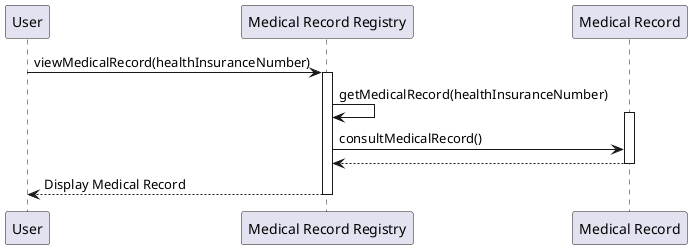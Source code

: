 

@startuml ConsultMedicalRecordSequence

participant User as user
participant "Medical Record Registry" as Registry
participant "Medical Record" as Record


user -> Registry: viewMedicalRecord(healthInsuranceNumber)
activate Registry
Registry -> Registry: getMedicalRecord(healthInsuranceNumber)
activate Record
Registry -> Record: consultMedicalRecord()
Record --> Registry
deactivate Record
Registry --> user: Display Medical Record
deactivate Registry

@enduml

@startuml

participant Doctor
participant "MedicalRecordRegistry" as Registry
participant "MedicalRecord" as Record

Doctor -> Registry : getMedicalRecord(healthInsuranceNumber)
activate Registry
Registry --> Doctor : medicalRecordObject
deactivate Registry

Doctor -> Record : updateMedicalRecord()
activate Record
Record --> Doctor : confirmation
deactivate Record

@enduml

@startuml

participant Doctor
participant "MedicalRecordRegistry" as Registry
participant "MedicalRecord" as Record

Doctor -> Registry : getMedicalRecord(healthInsuranceNumber)
activate Registry
Registry --> Doctor : medicalRecordObject
deactivate Registry

Doctor -> Record : cancelModification()
activate Record
Record --> Doctor : confirmation
deactivate Record

@enduml


@startuml
participant RAMQ
participant MedicalRecordRegistry as Registry

RAMQ -> Registry : createMedicalRecord()
activate Registry

Registry --> RAMQ
deactivate Registry

@enduml


@startuml
participant "RAMQ" as RAMQ
participant "MedicalRecordRegistry" as Registry

RAMQ -> Registry : getMedicalRecord(healthInsuranceNumber)
activate Registry
Registry --> RAMQ : return MedicalRecord
deactivate Registry

RAMQ -> RAMQ : recreateMedicalRecord(MedicalRecord, date)
activate RAMQ
deactivate RAMQ

@enduml



@startuml
participant "RAMQ" as RAMQ
participant "MedicalRecordRegistry" as Registry

RAMQ -> Registry : getMedicalRecord(healthInsuranceNumber)
activate Registry
Registry --> RAMQ : return MedicalRecord
deactivate Registry

RAMQ -> RAMQ : recreateMedicalRecord(MedicalRecord, Modification)
activate RAMQ
deactivate RAMQ

@enduml

@startuml
participant "Patient" as Patient
participant "ContactInformation" as ContactInfo

opt Update Address
    Patient -> ContactInfo : setAddress(newAddress)
    activate ContactInfo
    ContactInfo --> Patient
    deactivate ContactInfo
end

opt Update Phone Number
    Patient -> ContactInfo : setPhoneNumber(newPhoneNumber)
    activate ContactInfo
    ContactInfo --> Patient
    deactivate ContactInfo
end

opt Update Email
    Patient -> ContactInfo : setEmail(newEmail)
    activate ContactInfo
    ContactInfo --> Patient
    deactivate ContactInfo
end

@enduml

@startuml
participant "User Interface" as UI
boundary "API Gateway" as Gateway
control "API Ramq Service" as RamqService
control "API Medical Record Service" as RecordService
database "medical_records.sqlite" as RecordDB

UI -> Gateway: RequestRecordCreation()
Gateway -> RamqService: CreateRecord()
RamqService -> RecordService: Save(Record)
RecordService -> RecordDB: Add(Record)
RecordDB --> RecordService : return AdditionConfirmation
RecordService --> RamqService: return SaveConfirmation
RamqService --> Gateway: return CreationConfirmation
Gateway -> UI: Display(CreationConfirmation)
@enduml

@startuml
participant "User Interface" as UI
boundary "API Gateway" as Gateway
control "API Ramq Service" as RamqService
control "API Medical Record Service" as RecordService
control "API Modifications Archive Service" as ArchiveService
database "medical_records.sqlite" as MedicalDB
database "medical_records_copies.sqlite" as RamqDB


UI -> Gateway: requestRecreationFromModification(healthInsuranceNumber, modificationID)
Gateway -> RamqService: recreateFromModification(healthInsuranceNumber, modificationID)
RamqService -> RecordService: retrieveModification(healthInsuranceNumber, modificationID)


RecordService -> ArchiveService: getModification(modificationID)
ArchiveService --> RecordService: return modification



RecordService -> MedicalDB: rebuildFromModification(healthInsuranceNumber, modification)
MedicalDB --> RecordService:


RecordService --> RamqService: return RebuiltRecord


RamqService -> RamqDB: add(RebuiltRecord)
RamqDB --> RamqService: return additionConfirmation


RamqService --> Gateway: return recreationConfirmation


Gateway -> UI: display(recreationConfirmation)
@enduml

@startuml
participant "User Interface" as UI
boundary "API Gateway" as Gateway
control "API Ramq Service" as RamqService
control "API Medical Record Service" as RecordService
database "medical_records.sqlite" as MedicalDB
database "medical_records_copies.sqlite" as RamqDB


UI -> Gateway: requestRecreationFromDate(date)
Gateway -> RamqService: recreateFromDate(date)
RamqService -> RecordService: retrieveRecordFromDate(date)


RecordService -> MedicalDB: rebuildFromDate(date)
MedicalDB --> RecordService


RecordService --> RamqService: return rebuiltRecord


RamqService -> RamqDB: saveRecordCopy(rebuiltRecord)
RamqDB --> RamqService: return saveConfirmation


RamqService --> Gateway: return recreationConfirmation


Gateway -> UI: display(recreationConfirmation)
@enduml

@startuml
participant "User Interface" as UI
boundary "API Gateway" as Gateway
control "API Medical Record Service" as RecordService
control "API Modifications Archive Service" as ArchiveService
database "medical_records.sqlite" as MedicalDB
database "modifications_archive.sqlite" as ModDB


UI -> Gateway: requestModification(healthInsuranceNumber, modification)


Gateway -> RecordService: applyModification(healthInsuranceNumber, modification)


RecordService -> MedicalDB: updateRecord(healthInsuranceNumber, modification)
MedicalDB --> RecordService: return updateConfirmation


RecordService -> ArchiveService: logModification(modification)


ArchiveService -> ModDB: add(modification)
ModDB --> ArchiveService: return additionConfirmation


ArchiveService --> RecordService: return logConfirmation

RecordService --> Gateway: return modificationConfirmation

Gateway -> UI: display(modificationConfirmation)
@enduml

@startuml
participant "User Interface" as UI
boundary "API Gateway" as Gateway
control "API Medical Record Service" as RecordService
control "API Modifications Archive Service" as ArchiveService
database "medical_records.sqlite" as MedicalDB
database "modifications_archive.sqlite" as ModDB


UI -> Gateway: requestCancelModification(healthInsuranceNumber, modification)


Gateway -> RecordService: cancelModification(healthInsuranceNumber, modification)
RecordService -> MedicalDB: cancelModification(healthInsuranceNumber, modification)
MedicalDB --> RecordService: cancelConfirmation

RecordService -> ArchiveService: remove(modification)
ArchiveService -> ModDB: delete(modification)
ModDB --> ArchiveService: return deletionConfirmation
ArchiveService --> RecordService: return removalConfirmation
RecordService --> Gateway: return cancelConfirmation

Gateway -> UI: display(cancelConfirmation)
@enduml

@startuml
participant "User Interface" as UI
boundary "API Gateway" as Gateway
control "API Authentication Service" as AuthService
database "authentication.sqlite" as UserDB


UI -> Gateway: requestAuthentication(username, password)


Gateway -> AuthService: authenticateUser(username, password)

AuthService -> UserDB: verifyCredentials(username, password)
UserDB --> AuthService: return verificationResult

alt credentials valid
    AuthService -> AuthService: generateAccessToken(username)
    AuthService --> Gateway: return accessToken
    Gateway -> UI: authenticationSuccess(accessToken)
else credentials invalid
    AuthService --> Gateway: return failedMessage
    Gateway -> UI: display(failedMessage)
end
@enduml

@startuml
participant "User Interface" as UI
boundary "API Gateway" as Gateway
control "API Medical Record Service" as MedRecordService
database "medical_records.sqlite" as MedDB

UI -> Gateway: requestViewMedicalRecord(healthInsuranceNumber)


Gateway -> MedRecordService: getMedicalRecord(healthInsuranceNumber)

MedRecordService -> MedDB: fetchMedicalRecord(healthInsuranceNumber)
MedDB --> MedRecordService:return medicalRecord

MedRecordService --> Gateway: return medicalRecord
Gateway -> UI: display(medicalRecord)
@enduml
